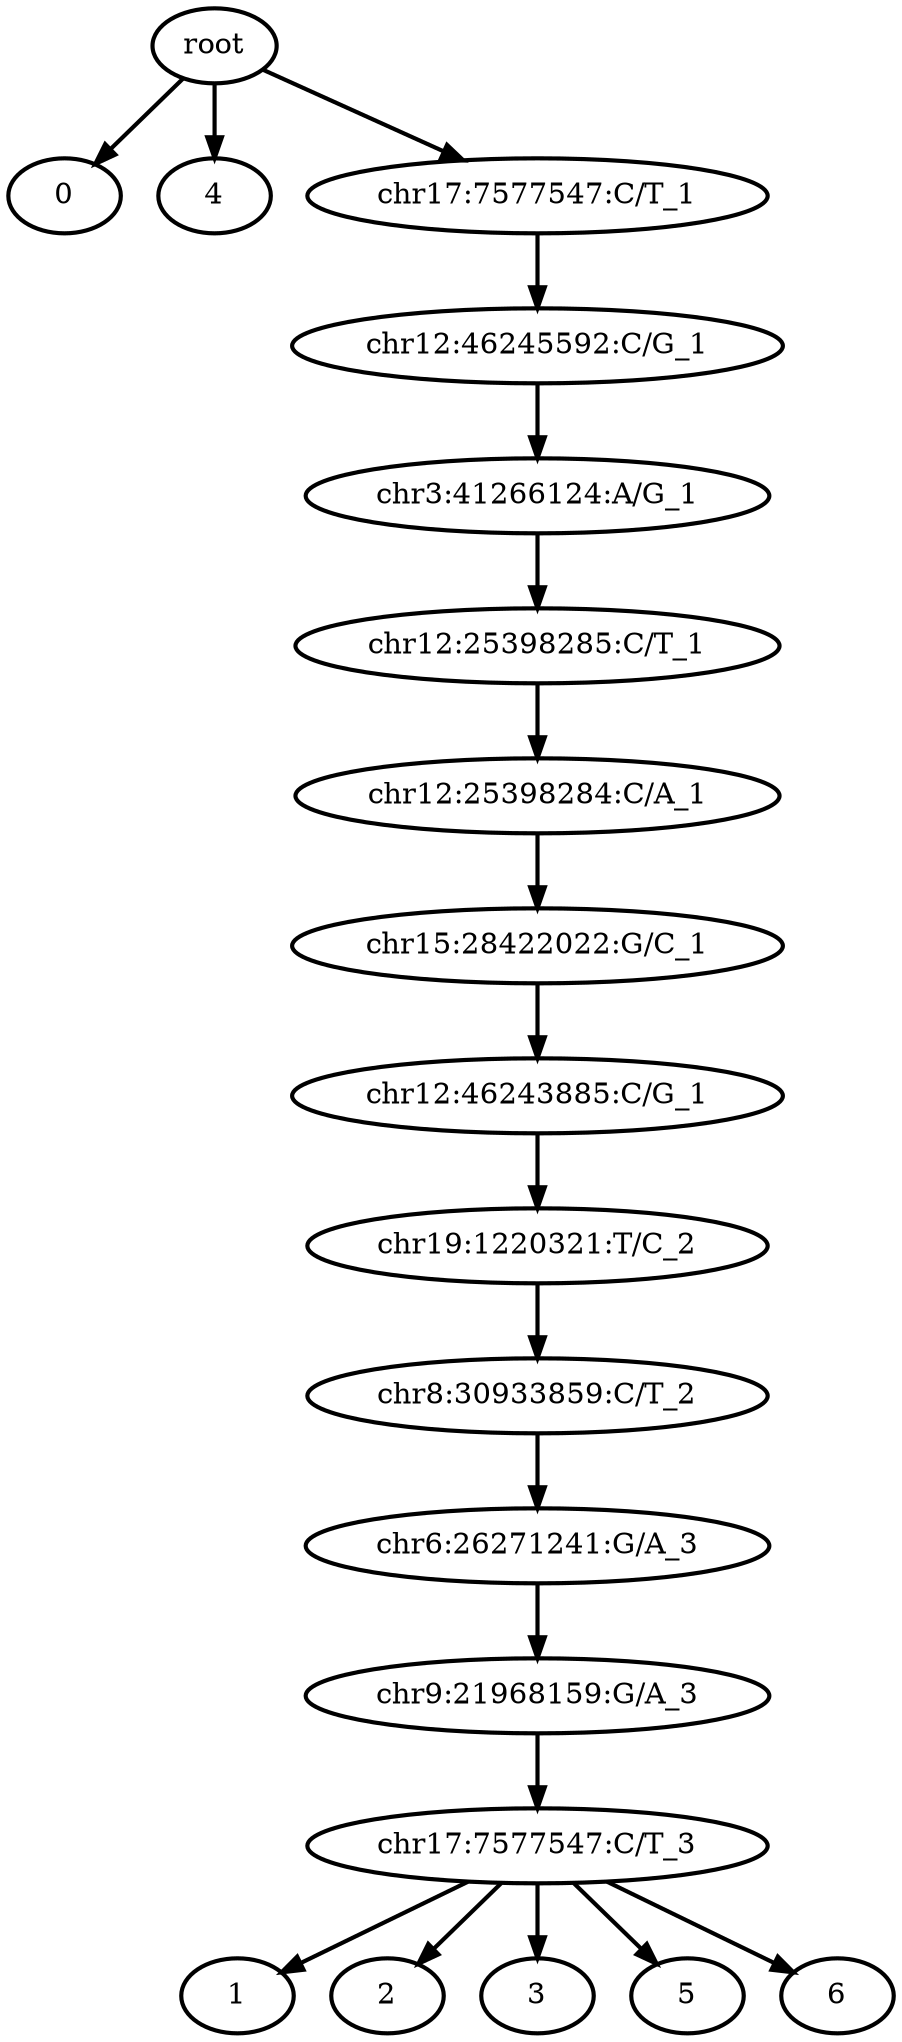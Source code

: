 digraph N {
	overlap="false"
	rankdir="TB"
	0 [label="root", style="bold"];
	1 [label="0", style="bold"];
	2 [label="1", style="bold"];
	3 [label="2", style="bold"];
	4 [label="3", style="bold"];
	5 [label="4", style="bold"];
	6 [label="5", style="bold"];
	7 [label="6", style="bold"];
	8 [label="chr19:1220321:T/C_2", style="bold"];
	9 [label="chr8:30933859:C/T_2", style="bold"];
	10 [label="chr6:26271241:G/A_3", style="bold"];
	11 [label="chr9:21968159:G/A_3", style="bold"];
	12 [label="chr17:7577547:C/T_3", style="bold"];
	13 [label="chr17:7577547:C/T_1", style="bold"];
	14 [label="chr12:46245592:C/G_1", style="bold"];
	15 [label="chr3:41266124:A/G_1", style="bold"];
	16 [label="chr12:25398285:C/T_1", style="bold"];
	17 [label="chr12:25398284:C/A_1", style="bold"];
	18 [label="chr15:28422022:G/C_1", style="bold"];
	19 [label="chr12:46243885:C/G_1", style="bold"];
	0 -> 1 [style="bold"];
	0 -> 5 [style="bold"];
	0 -> 13 [style="bold"];
	8 -> 9 [style="bold"];
	9 -> 10 [style="bold"];
	10 -> 11 [style="bold"];
	11 -> 12 [style="bold"];
	12 -> 2 [style="bold"];
	12 -> 3 [style="bold"];
	12 -> 4 [style="bold"];
	12 -> 6 [style="bold"];
	12 -> 7 [style="bold"];
	13 -> 14 [style="bold"];
	14 -> 15 [style="bold"];
	15 -> 16 [style="bold"];
	16 -> 17 [style="bold"];
	17 -> 18 [style="bold"];
	18 -> 19 [style="bold"];
	19 -> 8 [style="bold"];
}